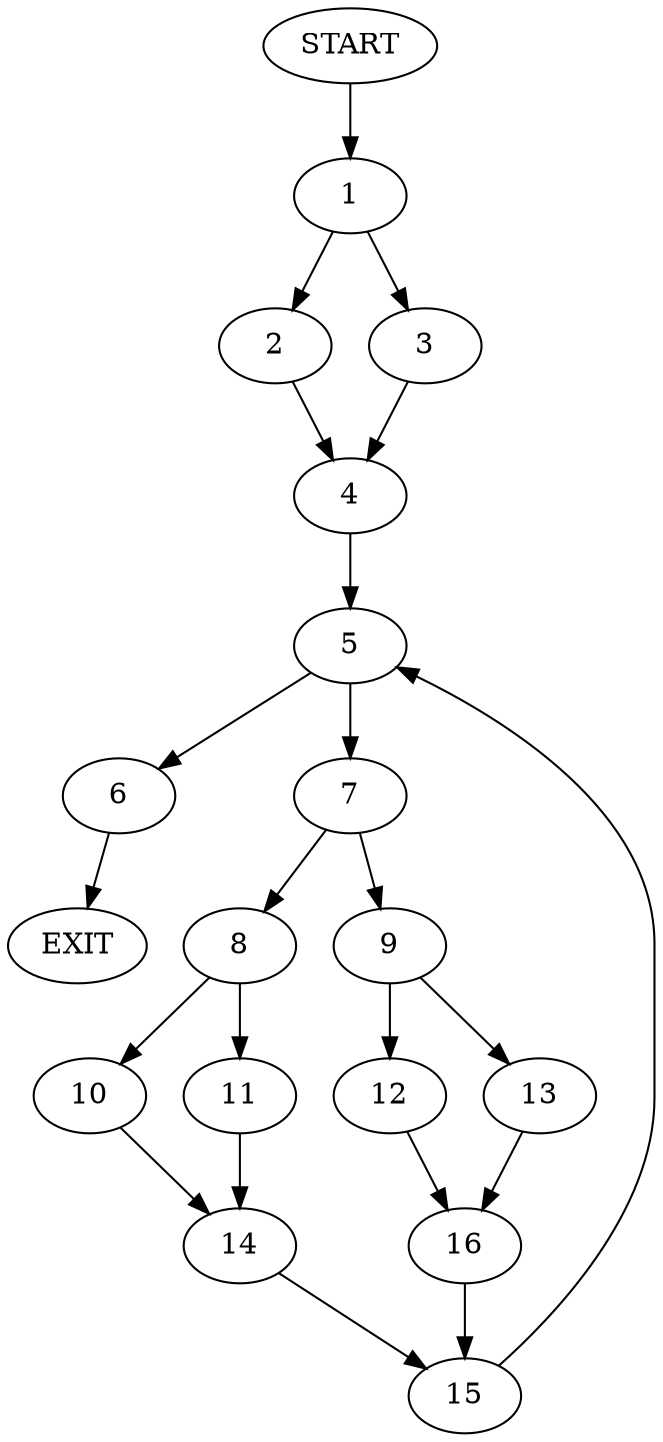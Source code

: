 digraph {
0 [label="START"]
17 [label="EXIT"]
0 -> 1
1 -> 2
1 -> 3
2 -> 4
3 -> 4
4 -> 5
5 -> 6
5 -> 7
7 -> 8
7 -> 9
6 -> 17
8 -> 10
8 -> 11
9 -> 12
9 -> 13
11 -> 14
10 -> 14
14 -> 15
15 -> 5
13 -> 16
12 -> 16
16 -> 15
}
